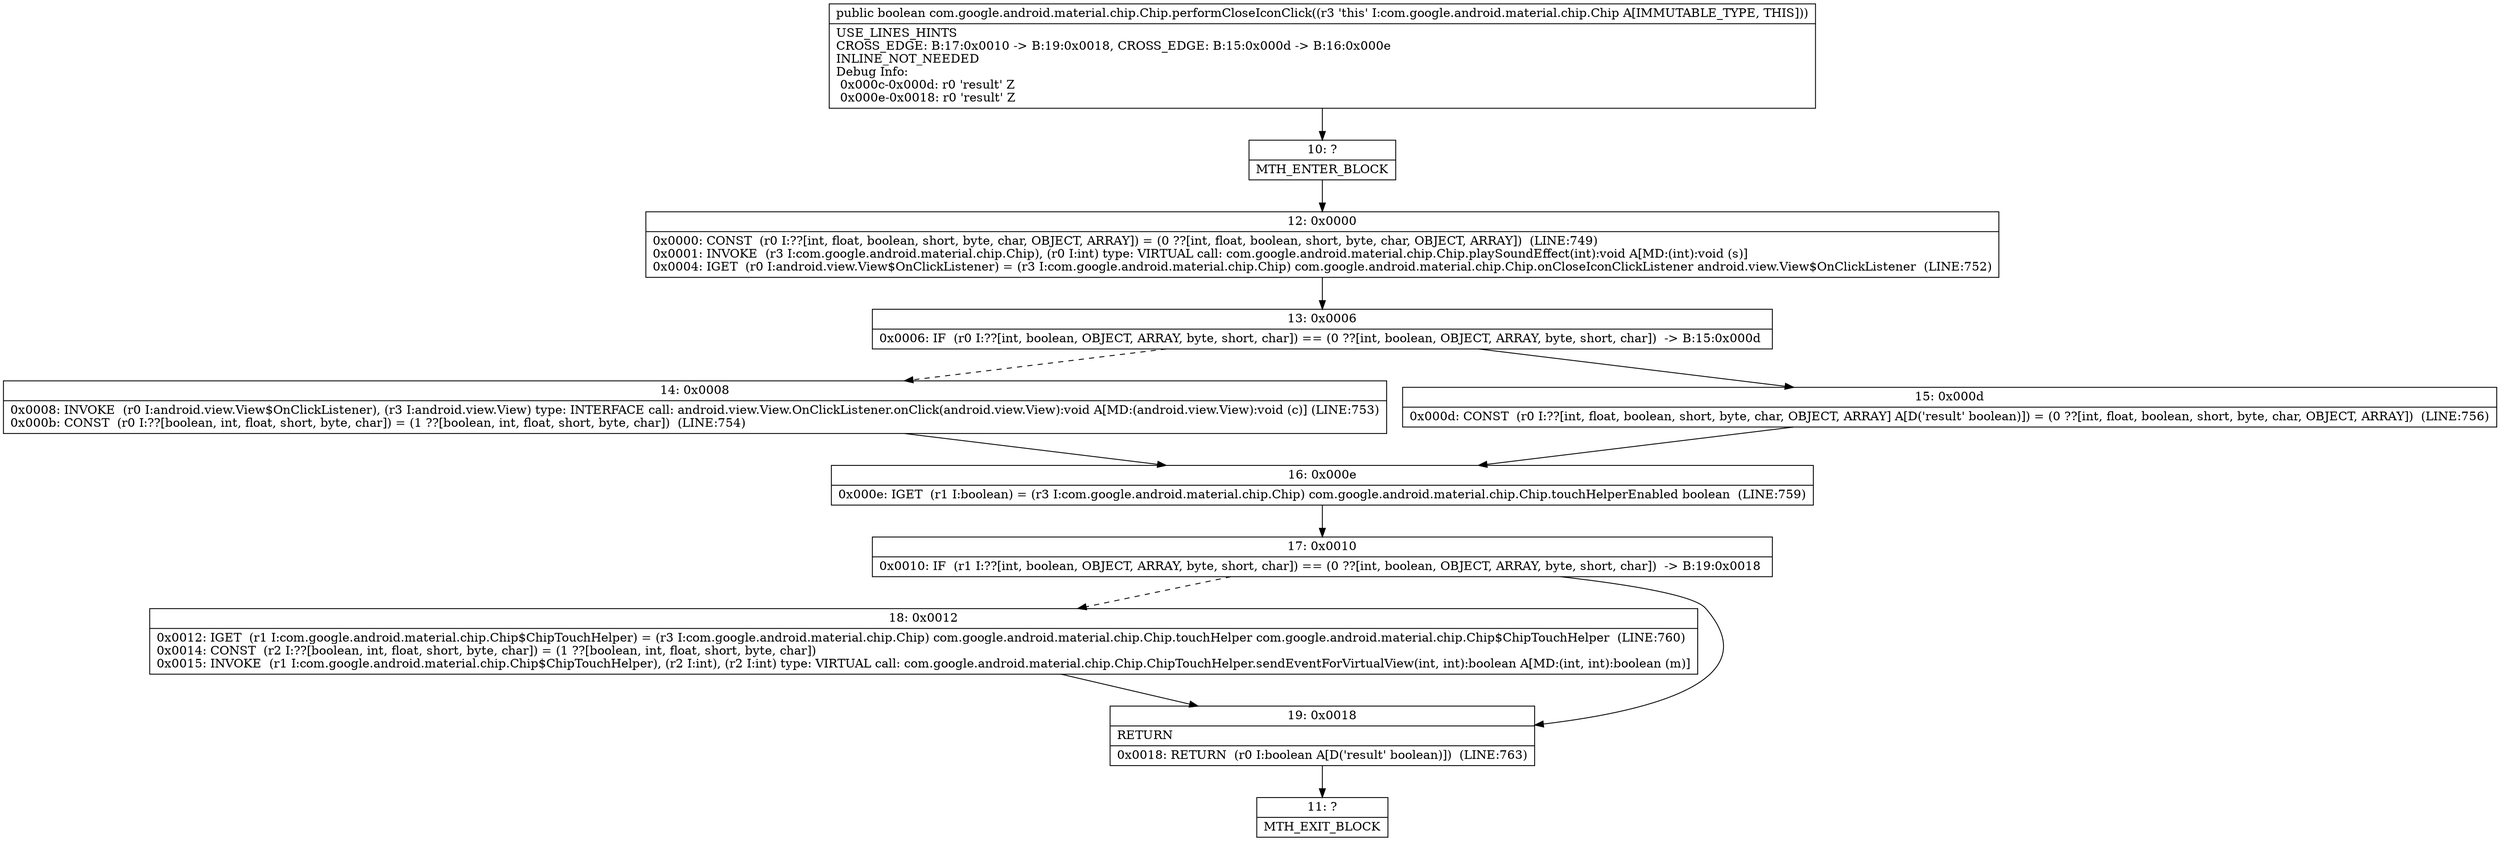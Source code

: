 digraph "CFG forcom.google.android.material.chip.Chip.performCloseIconClick()Z" {
Node_10 [shape=record,label="{10\:\ ?|MTH_ENTER_BLOCK\l}"];
Node_12 [shape=record,label="{12\:\ 0x0000|0x0000: CONST  (r0 I:??[int, float, boolean, short, byte, char, OBJECT, ARRAY]) = (0 ??[int, float, boolean, short, byte, char, OBJECT, ARRAY])  (LINE:749)\l0x0001: INVOKE  (r3 I:com.google.android.material.chip.Chip), (r0 I:int) type: VIRTUAL call: com.google.android.material.chip.Chip.playSoundEffect(int):void A[MD:(int):void (s)]\l0x0004: IGET  (r0 I:android.view.View$OnClickListener) = (r3 I:com.google.android.material.chip.Chip) com.google.android.material.chip.Chip.onCloseIconClickListener android.view.View$OnClickListener  (LINE:752)\l}"];
Node_13 [shape=record,label="{13\:\ 0x0006|0x0006: IF  (r0 I:??[int, boolean, OBJECT, ARRAY, byte, short, char]) == (0 ??[int, boolean, OBJECT, ARRAY, byte, short, char])  \-\> B:15:0x000d \l}"];
Node_14 [shape=record,label="{14\:\ 0x0008|0x0008: INVOKE  (r0 I:android.view.View$OnClickListener), (r3 I:android.view.View) type: INTERFACE call: android.view.View.OnClickListener.onClick(android.view.View):void A[MD:(android.view.View):void (c)] (LINE:753)\l0x000b: CONST  (r0 I:??[boolean, int, float, short, byte, char]) = (1 ??[boolean, int, float, short, byte, char])  (LINE:754)\l}"];
Node_16 [shape=record,label="{16\:\ 0x000e|0x000e: IGET  (r1 I:boolean) = (r3 I:com.google.android.material.chip.Chip) com.google.android.material.chip.Chip.touchHelperEnabled boolean  (LINE:759)\l}"];
Node_17 [shape=record,label="{17\:\ 0x0010|0x0010: IF  (r1 I:??[int, boolean, OBJECT, ARRAY, byte, short, char]) == (0 ??[int, boolean, OBJECT, ARRAY, byte, short, char])  \-\> B:19:0x0018 \l}"];
Node_18 [shape=record,label="{18\:\ 0x0012|0x0012: IGET  (r1 I:com.google.android.material.chip.Chip$ChipTouchHelper) = (r3 I:com.google.android.material.chip.Chip) com.google.android.material.chip.Chip.touchHelper com.google.android.material.chip.Chip$ChipTouchHelper  (LINE:760)\l0x0014: CONST  (r2 I:??[boolean, int, float, short, byte, char]) = (1 ??[boolean, int, float, short, byte, char]) \l0x0015: INVOKE  (r1 I:com.google.android.material.chip.Chip$ChipTouchHelper), (r2 I:int), (r2 I:int) type: VIRTUAL call: com.google.android.material.chip.Chip.ChipTouchHelper.sendEventForVirtualView(int, int):boolean A[MD:(int, int):boolean (m)]\l}"];
Node_19 [shape=record,label="{19\:\ 0x0018|RETURN\l|0x0018: RETURN  (r0 I:boolean A[D('result' boolean)])  (LINE:763)\l}"];
Node_11 [shape=record,label="{11\:\ ?|MTH_EXIT_BLOCK\l}"];
Node_15 [shape=record,label="{15\:\ 0x000d|0x000d: CONST  (r0 I:??[int, float, boolean, short, byte, char, OBJECT, ARRAY] A[D('result' boolean)]) = (0 ??[int, float, boolean, short, byte, char, OBJECT, ARRAY])  (LINE:756)\l}"];
MethodNode[shape=record,label="{public boolean com.google.android.material.chip.Chip.performCloseIconClick((r3 'this' I:com.google.android.material.chip.Chip A[IMMUTABLE_TYPE, THIS]))  | USE_LINES_HINTS\lCROSS_EDGE: B:17:0x0010 \-\> B:19:0x0018, CROSS_EDGE: B:15:0x000d \-\> B:16:0x000e\lINLINE_NOT_NEEDED\lDebug Info:\l  0x000c\-0x000d: r0 'result' Z\l  0x000e\-0x0018: r0 'result' Z\l}"];
MethodNode -> Node_10;Node_10 -> Node_12;
Node_12 -> Node_13;
Node_13 -> Node_14[style=dashed];
Node_13 -> Node_15;
Node_14 -> Node_16;
Node_16 -> Node_17;
Node_17 -> Node_18[style=dashed];
Node_17 -> Node_19;
Node_18 -> Node_19;
Node_19 -> Node_11;
Node_15 -> Node_16;
}

